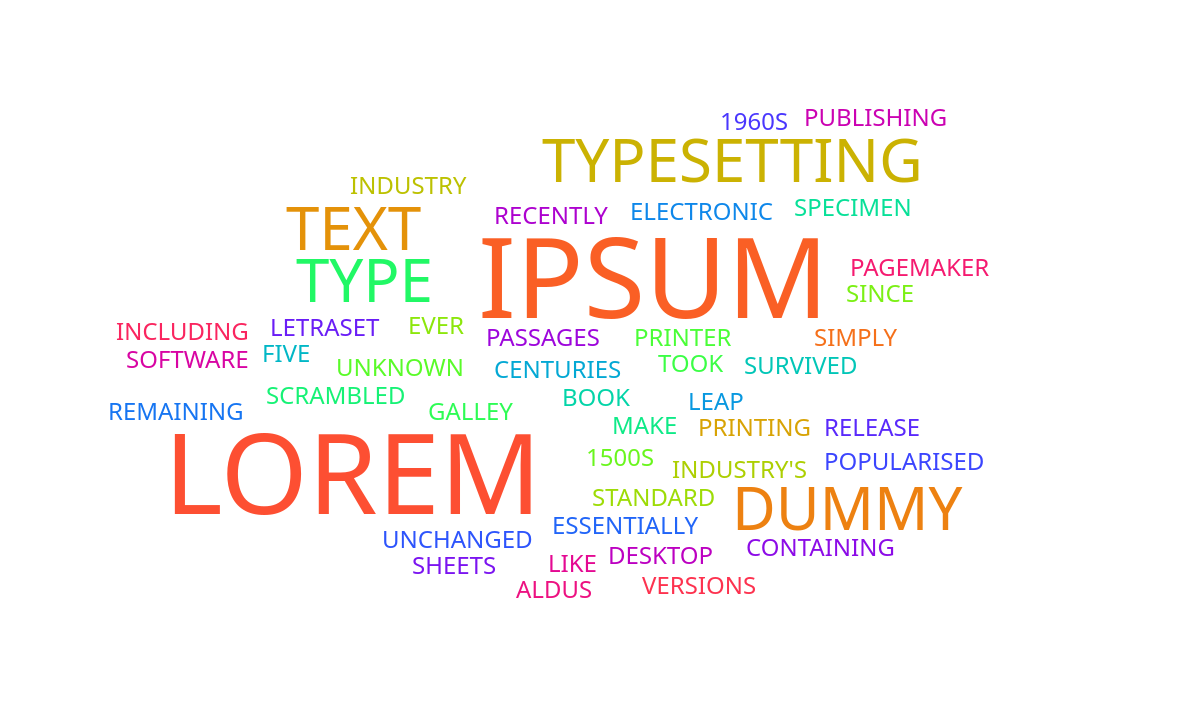{
  "$schema": "https://vega.github.io/schema/vega/v4.json",
  "width": 600,
  "height": 360,
  "data": [
    {
      "name": "data_table",
      "values": [
        "Lorem Ipsum is simply dummy text of the printing and typesetting industry. Lorem Ipsum has been the industry's standard dummy text ever since the 1500s, when an unknown printer took a galley of type and scrambled it to make a type specimen book. It has survived not only five centuries, but also the leap into electronic typesetting, remaining essentially unchanged. It was popularised in the 1960s with the release of Letraset sheets containing Lorem Ipsum passages, and more recently with desktop publishing software like Aldus PageMaker including versions of Lorem Ipsum."
      ],
      "transform": [
        {
          "type": "countpattern",
          "field": "data",
          "case": "upper",
          "pattern": "[\\w']{3,}",
          "stopwords": "(i|me|my|myself|we|us|our|ours|also|ourselves|you|your|yours|yourself|yourselves|he|him|his|himself|she|her|hers|herself|it|its|itself|they|them|their|theirs|themselves|what|which|who|whom|whose|this|that|these|those|am|is|are|was|were|be|been|being|have|has|had|having|do|does|did|doing|will|would|should|can|could|ought|i'm|you're|he's|she's|it's|we're|they're|i've|you've|we've|they've|i'd|you'd|he'd|she'd|we'd|they'd|i'll|you'll|he'll|she'll|we'll|they'll|isn't|aren't|wasn't|weren't|hasn't|haven't|hadn't|doesn't|don't|didn't|won't|wouldn't|shan't|shouldn't|can't|cannot|couldn't|mustn't|let's|that's|who's|what's|here's|there's|when's|where's|why's|how's|a|an|the|and|but|if|or|because|as|until|while|of|at|by|for|with|about|against|between|into|through|during|before|after|above|below|to|from|up|upon|down|in|out|on|off|over|under|again|further|then|once|here|there|when|where|why|how|all|any|both|each|few|more|most|other|some|such|no|nor|not|only|own|same|so|than|too|very|say|says|said|shall)"
        }
      ]
    }
  ],
  "scales": [
    {
      "name": "scales_color",
      "type": "ordinal",
      "domain": {
        "data": "data_table",
        "field": "text"
      },
      "range": {
        "scheme": "sinebow"
      }
    }
  ],
  "marks": [
    {
      "type": "text",
      "from": {
        "data": "data_table"
      },
      "encode": {
        "enter": {
          "text": {
            "field": "text"
          },
          "align": {
            "value": "center"
          },
          "baseline": {
            "value": "alphabetic"
          },
          "fill": {
            "scale": "scales_color",
            "field": "text"
          }
        },
        "update": {
          "fillOpacity": {
            "value": 1
          }
        },
        "hover": {
          "fillOpacity": {
            "value": 1
          }
        }
      },
      "transform": [
        {
          "type": "wordcloud",
          "size": [
            {
              "signal": "width"
            },
            {
              "signal": "height"
            }
          ],
          "text": {
            "field": "text"
          },
          "rotate": 0,
          "fontSize": {
            "field": "datum.count"
          },
          "fontSizeRange": [
            12,
            56
          ],
          "padding": 2
        }
      ]
    }
  ]
}
